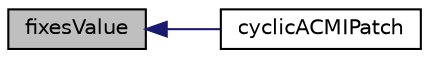 digraph "fixesValue"
{
  bgcolor="transparent";
  edge [fontname="Helvetica",fontsize="10",labelfontname="Helvetica",labelfontsize="10"];
  node [fontname="Helvetica",fontsize="10",shape=record];
  rankdir="LR";
  Node148 [label="fixesValue",height=0.2,width=0.4,color="black", fillcolor="grey75", style="filled", fontcolor="black"];
  Node148 -> Node149 [dir="back",color="midnightblue",fontsize="10",style="solid",fontname="Helvetica"];
  Node149 [label="cyclicACMIPatch",height=0.2,width=0.4,color="black",URL="$a22805.html#a9fd5d26cb4c738b5b9afdf8544523658",tooltip="Return local reference cast into the cyclic AMI patch. "];
}
